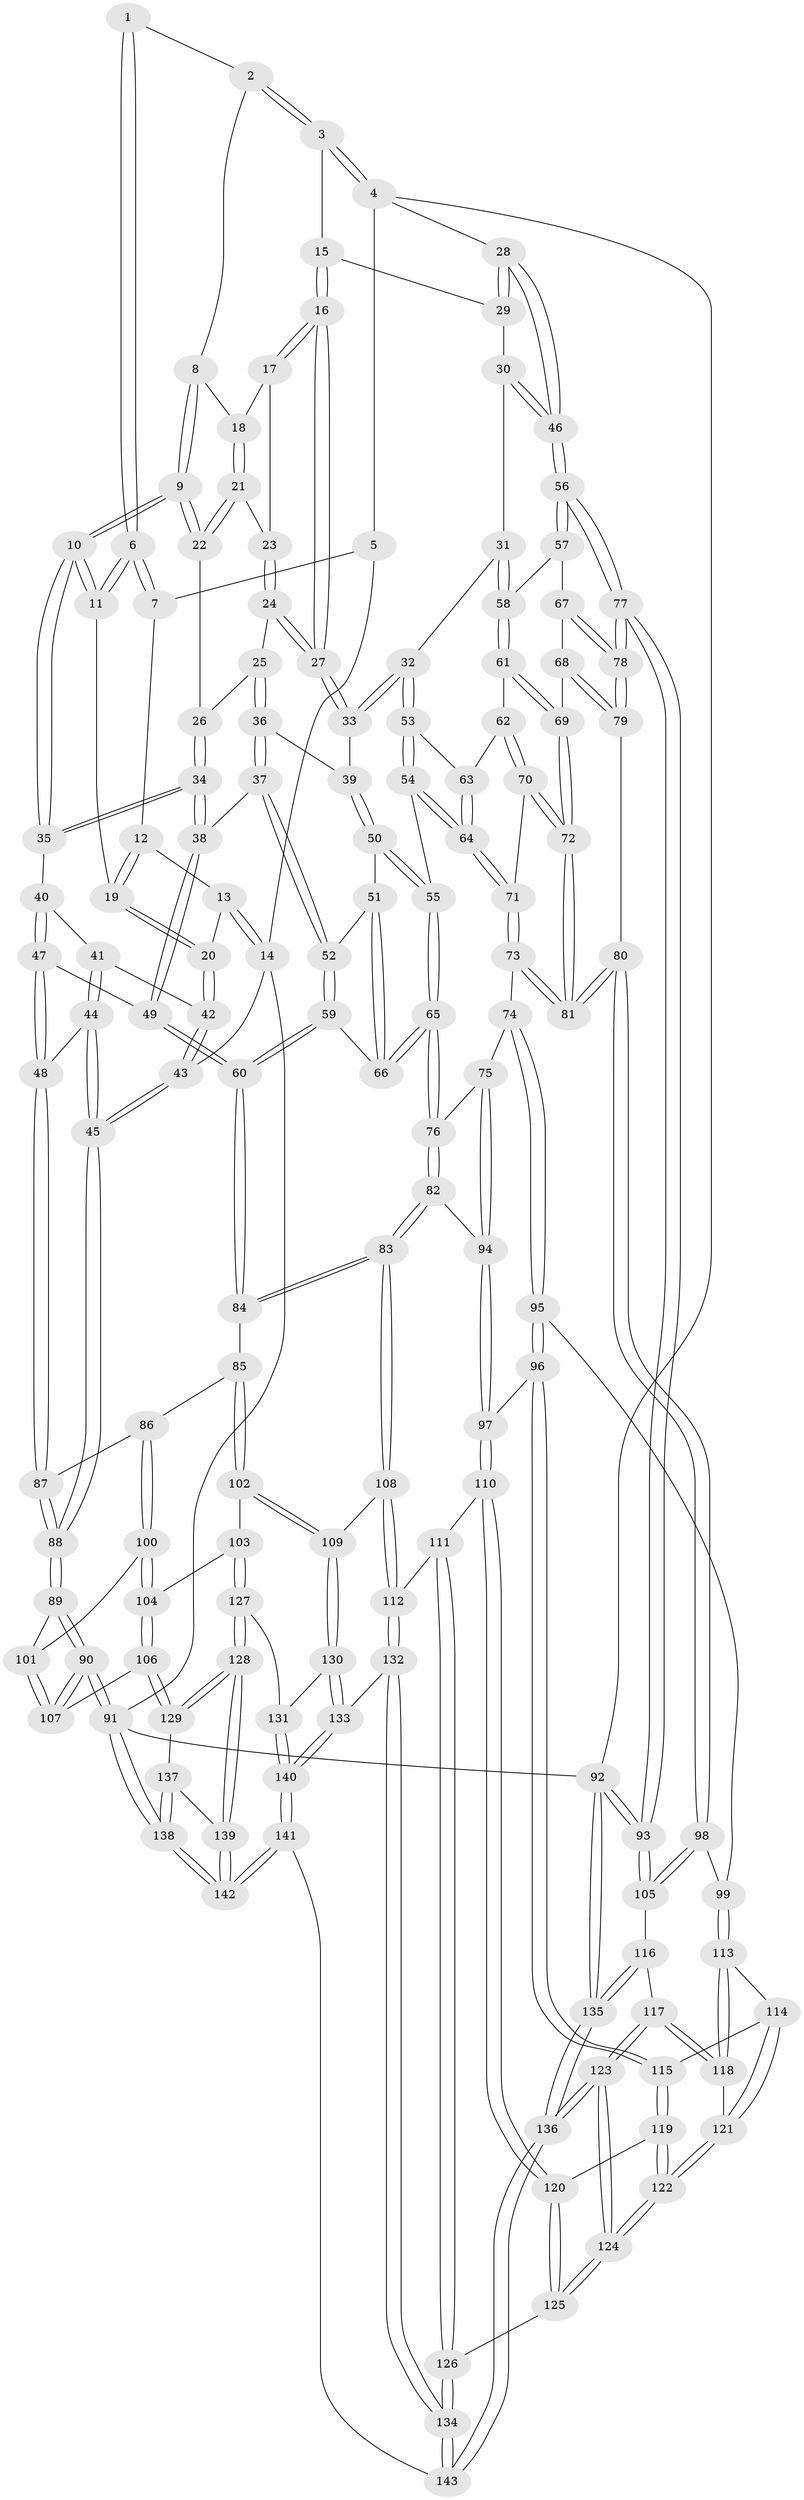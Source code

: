 // Generated by graph-tools (version 1.1) at 2025/27/03/09/25 03:27:06]
// undirected, 143 vertices, 354 edges
graph export_dot {
graph [start="1"]
  node [color=gray90,style=filled];
  1 [pos="+0.31553527473916493+0"];
  2 [pos="+0.5917629939987896+0"];
  3 [pos="+1+0"];
  4 [pos="+1+0"];
  5 [pos="+0.09082073305429163+0"];
  6 [pos="+0.32084886366058774+0.11448173940266654"];
  7 [pos="+0.1365717133923928+0.0024552325748697012"];
  8 [pos="+0.5707206825204647+0"];
  9 [pos="+0.4460469143166686+0.13880618080357895"];
  10 [pos="+0.37387437299052256+0.18650884271273718"];
  11 [pos="+0.34554167481897724+0.1607250741558155"];
  12 [pos="+0.12551514000244146+0.0325783666946716"];
  13 [pos="+0.03500616985805523+0.10139190076387743"];
  14 [pos="+0+0.15102811758224932"];
  15 [pos="+0.8458889775911798+0.1298695158663494"];
  16 [pos="+0.7887947815390122+0.20882955334916484"];
  17 [pos="+0.6507001062778623+0.11290703115236574"];
  18 [pos="+0.6489184637963236+0.11078144864338446"];
  19 [pos="+0.15554341863681936+0.1566295517639046"];
  20 [pos="+0.10762372909567428+0.22574547765669378"];
  21 [pos="+0.5706768441726721+0.1718014896357904"];
  22 [pos="+0.5198260100724998+0.17189687473463336"];
  23 [pos="+0.6176174437504951+0.1946267609978453"];
  24 [pos="+0.642019930601912+0.23219508189275945"];
  25 [pos="+0.6255198675118923+0.24403268348920637"];
  26 [pos="+0.5724534178337558+0.24184794208842295"];
  27 [pos="+0.7838233498523923+0.22872362665121293"];
  28 [pos="+1+0"];
  29 [pos="+0.9647522547041528+0.23468090696894456"];
  30 [pos="+0.9813074907178154+0.2878962463726231"];
  31 [pos="+0.905514909518324+0.3309721798898842"];
  32 [pos="+0.8189435106771639+0.3003886877640406"];
  33 [pos="+0.7861775594658547+0.24515315816488878"];
  34 [pos="+0.5329689066999181+0.31959118870799663"];
  35 [pos="+0.3724023082060029+0.19873983771050246"];
  36 [pos="+0.6031044737791188+0.33788314857827856"];
  37 [pos="+0.5770206490195813+0.34842217274117665"];
  38 [pos="+0.5420711866677788+0.33557442966012113"];
  39 [pos="+0.6672900525846772+0.3443930050358195"];
  40 [pos="+0.35934530151329513+0.22469957546024946"];
  41 [pos="+0.14102271169433822+0.26462660915128844"];
  42 [pos="+0.10735505527643273+0.22676866265387197"];
  43 [pos="+0+0.3210749943784509"];
  44 [pos="+0.1502298902830523+0.32448949623076623"];
  45 [pos="+0+0.4379044983121838"];
  46 [pos="+1+0.30751513348533455"];
  47 [pos="+0.3234433761794584+0.41470765259286463"];
  48 [pos="+0.24312168359242586+0.4598533853932321"];
  49 [pos="+0.42340271690478976+0.45806259057888393"];
  50 [pos="+0.6840225098613489+0.4162346411646719"];
  51 [pos="+0.6652445235549946+0.42361570824907824"];
  52 [pos="+0.5896629148019691+0.42401947235018017"];
  53 [pos="+0.810073188222293+0.3371855067676158"];
  54 [pos="+0.7711000319921968+0.42972478763103156"];
  55 [pos="+0.7110226151441078+0.43270403171974325"];
  56 [pos="+1+0.41173839661427175"];
  57 [pos="+0.9676848911429864+0.41050834501942807"];
  58 [pos="+0.9418658927517616+0.3981739924717338"];
  59 [pos="+0.5610799229427706+0.4911005400978347"];
  60 [pos="+0.48354318183331185+0.5221406020619392"];
  61 [pos="+0.8956511301926319+0.4503089475521048"];
  62 [pos="+0.8868261635520898+0.4519176794007203"];
  63 [pos="+0.8728029108399945+0.4410175782134294"];
  64 [pos="+0.7740212656962722+0.4357664596508199"];
  65 [pos="+0.6688211456080717+0.5397440068219628"];
  66 [pos="+0.6257691926516222+0.5121989944137287"];
  67 [pos="+0.959647727030796+0.5089172972111193"];
  68 [pos="+0.93517789001754+0.5128025839451935"];
  69 [pos="+0.9305850326206662+0.512348516583454"];
  70 [pos="+0.8399181999421524+0.4989294503894409"];
  71 [pos="+0.7947924181070741+0.5000541605891707"];
  72 [pos="+0.8896383135965092+0.5356039715917744"];
  73 [pos="+0.7596849356178215+0.5747835870072326"];
  74 [pos="+0.7504463562581015+0.5791581308725374"];
  75 [pos="+0.6792004477515833+0.5509595437278773"];
  76 [pos="+0.6721294028703966+0.5451384992125793"];
  77 [pos="+1+0.6347949095021272"];
  78 [pos="+1+0.6320521531695791"];
  79 [pos="+0.9437873032724857+0.6541783024472537"];
  80 [pos="+0.9080489752254938+0.6614523729135319"];
  81 [pos="+0.8780262130388978+0.6240393305489241"];
  82 [pos="+0.5150430891605662+0.6541722296349051"];
  83 [pos="+0.4927808041072213+0.6503539819320001"];
  84 [pos="+0.484797531035449+0.6357529813157857"];
  85 [pos="+0.2741127372032979+0.6275852371747245"];
  86 [pos="+0.22424585300882702+0.582211280154847"];
  87 [pos="+0.21871541450557994+0.4939627514907703"];
  88 [pos="+0+0.4558701231293491"];
  89 [pos="+0+0.654672745177656"];
  90 [pos="+0+0.8040530781968235"];
  91 [pos="+0+1"];
  92 [pos="+1+1"];
  93 [pos="+1+0.7634732283030606"];
  94 [pos="+0.6124569859582057+0.6925112250994205"];
  95 [pos="+0.7314060466939037+0.6631037309235823"];
  96 [pos="+0.6752291423347485+0.7174233192471074"];
  97 [pos="+0.6258622275914563+0.7026220928072747"];
  98 [pos="+0.8883896562582978+0.6958136578278847"];
  99 [pos="+0.8342515995601681+0.7181727115252171"];
  100 [pos="+0.14289186128358533+0.665921181268698"];
  101 [pos="+0.12229294485716224+0.6679068022786651"];
  102 [pos="+0.3109660307887902+0.780440230779189"];
  103 [pos="+0.22570046637781746+0.8152122251207703"];
  104 [pos="+0.17122587537985415+0.7952851508842335"];
  105 [pos="+0.926251799101268+0.8177746750577327"];
  106 [pos="+0.07776903959417515+0.84999302193632"];
  107 [pos="+0.04118962043089228+0.8404330430584054"];
  108 [pos="+0.445579119410117+0.7827500551498279"];
  109 [pos="+0.3561417632818121+0.7996822142906544"];
  110 [pos="+0.5742764080620747+0.818815177394855"];
  111 [pos="+0.5559951628539265+0.8257840775824032"];
  112 [pos="+0.47781545008889087+0.8231017319966365"];
  113 [pos="+0.8131332140791105+0.7511633464989361"];
  114 [pos="+0.764397463356637+0.7745273748587506"];
  115 [pos="+0.6854638081793258+0.7407443897972634"];
  116 [pos="+0.9059527283766634+0.8471886392173488"];
  117 [pos="+0.8817599527343325+0.8521242241989422"];
  118 [pos="+0.8412989689650812+0.825390154854424"];
  119 [pos="+0.6733930496739259+0.8116123658512403"];
  120 [pos="+0.6469751771723904+0.8360275103213768"];
  121 [pos="+0.7687561845818587+0.8331380496011331"];
  122 [pos="+0.749957539541906+0.8650458256496422"];
  123 [pos="+0.7804366655443858+0.9611592955431099"];
  124 [pos="+0.7565650807667583+0.9336585442954041"];
  125 [pos="+0.6460020880969993+0.9137844021787627"];
  126 [pos="+0.6118848228022032+0.9352887784276099"];
  127 [pos="+0.22760805899688152+0.9216058468168429"];
  128 [pos="+0.19681934703562698+0.9428906885813501"];
  129 [pos="+0.09942282898665404+0.8941711140108729"];
  130 [pos="+0.34618784248078005+0.8712952736693933"];
  131 [pos="+0.22924076367539478+0.922198721719016"];
  132 [pos="+0.48419619948638143+0.9425698036138372"];
  133 [pos="+0.3576434113623654+0.9475705153683721"];
  134 [pos="+0.5420912912679197+1"];
  135 [pos="+1+1"];
  136 [pos="+0.8576584869716872+1"];
  137 [pos="+0.09016088670194798+0.9401256253630402"];
  138 [pos="+0+1"];
  139 [pos="+0.17148438763800472+1"];
  140 [pos="+0.3257245223214719+0.9873094373848338"];
  141 [pos="+0.3163763308788975+1"];
  142 [pos="+0.14238635275554945+1"];
  143 [pos="+0.5602263485324769+1"];
  1 -- 2;
  1 -- 6;
  1 -- 6;
  2 -- 3;
  2 -- 3;
  2 -- 8;
  3 -- 4;
  3 -- 4;
  3 -- 15;
  4 -- 5;
  4 -- 28;
  4 -- 92;
  5 -- 7;
  5 -- 14;
  6 -- 7;
  6 -- 7;
  6 -- 11;
  6 -- 11;
  7 -- 12;
  8 -- 9;
  8 -- 9;
  8 -- 18;
  9 -- 10;
  9 -- 10;
  9 -- 22;
  9 -- 22;
  10 -- 11;
  10 -- 11;
  10 -- 35;
  10 -- 35;
  11 -- 19;
  12 -- 13;
  12 -- 19;
  12 -- 19;
  13 -- 14;
  13 -- 14;
  13 -- 20;
  14 -- 43;
  14 -- 91;
  15 -- 16;
  15 -- 16;
  15 -- 29;
  16 -- 17;
  16 -- 17;
  16 -- 27;
  16 -- 27;
  17 -- 18;
  17 -- 23;
  18 -- 21;
  18 -- 21;
  19 -- 20;
  19 -- 20;
  20 -- 42;
  20 -- 42;
  21 -- 22;
  21 -- 22;
  21 -- 23;
  22 -- 26;
  23 -- 24;
  23 -- 24;
  24 -- 25;
  24 -- 27;
  24 -- 27;
  25 -- 26;
  25 -- 36;
  25 -- 36;
  26 -- 34;
  26 -- 34;
  27 -- 33;
  27 -- 33;
  28 -- 29;
  28 -- 29;
  28 -- 46;
  28 -- 46;
  29 -- 30;
  30 -- 31;
  30 -- 46;
  30 -- 46;
  31 -- 32;
  31 -- 58;
  31 -- 58;
  32 -- 33;
  32 -- 33;
  32 -- 53;
  32 -- 53;
  33 -- 39;
  34 -- 35;
  34 -- 35;
  34 -- 38;
  34 -- 38;
  35 -- 40;
  36 -- 37;
  36 -- 37;
  36 -- 39;
  37 -- 38;
  37 -- 52;
  37 -- 52;
  38 -- 49;
  38 -- 49;
  39 -- 50;
  39 -- 50;
  40 -- 41;
  40 -- 47;
  40 -- 47;
  41 -- 42;
  41 -- 44;
  41 -- 44;
  42 -- 43;
  42 -- 43;
  43 -- 45;
  43 -- 45;
  44 -- 45;
  44 -- 45;
  44 -- 48;
  45 -- 88;
  45 -- 88;
  46 -- 56;
  46 -- 56;
  47 -- 48;
  47 -- 48;
  47 -- 49;
  48 -- 87;
  48 -- 87;
  49 -- 60;
  49 -- 60;
  50 -- 51;
  50 -- 55;
  50 -- 55;
  51 -- 52;
  51 -- 66;
  51 -- 66;
  52 -- 59;
  52 -- 59;
  53 -- 54;
  53 -- 54;
  53 -- 63;
  54 -- 55;
  54 -- 64;
  54 -- 64;
  55 -- 65;
  55 -- 65;
  56 -- 57;
  56 -- 57;
  56 -- 77;
  56 -- 77;
  57 -- 58;
  57 -- 67;
  58 -- 61;
  58 -- 61;
  59 -- 60;
  59 -- 60;
  59 -- 66;
  60 -- 84;
  60 -- 84;
  61 -- 62;
  61 -- 69;
  61 -- 69;
  62 -- 63;
  62 -- 70;
  62 -- 70;
  63 -- 64;
  63 -- 64;
  64 -- 71;
  64 -- 71;
  65 -- 66;
  65 -- 66;
  65 -- 76;
  65 -- 76;
  67 -- 68;
  67 -- 78;
  67 -- 78;
  68 -- 69;
  68 -- 79;
  68 -- 79;
  69 -- 72;
  69 -- 72;
  70 -- 71;
  70 -- 72;
  70 -- 72;
  71 -- 73;
  71 -- 73;
  72 -- 81;
  72 -- 81;
  73 -- 74;
  73 -- 81;
  73 -- 81;
  74 -- 75;
  74 -- 95;
  74 -- 95;
  75 -- 76;
  75 -- 94;
  75 -- 94;
  76 -- 82;
  76 -- 82;
  77 -- 78;
  77 -- 78;
  77 -- 93;
  77 -- 93;
  78 -- 79;
  78 -- 79;
  79 -- 80;
  80 -- 81;
  80 -- 81;
  80 -- 98;
  80 -- 98;
  82 -- 83;
  82 -- 83;
  82 -- 94;
  83 -- 84;
  83 -- 84;
  83 -- 108;
  83 -- 108;
  84 -- 85;
  85 -- 86;
  85 -- 102;
  85 -- 102;
  86 -- 87;
  86 -- 100;
  86 -- 100;
  87 -- 88;
  87 -- 88;
  88 -- 89;
  88 -- 89;
  89 -- 90;
  89 -- 90;
  89 -- 101;
  90 -- 91;
  90 -- 91;
  90 -- 107;
  90 -- 107;
  91 -- 138;
  91 -- 138;
  91 -- 92;
  92 -- 93;
  92 -- 93;
  92 -- 135;
  92 -- 135;
  93 -- 105;
  93 -- 105;
  94 -- 97;
  94 -- 97;
  95 -- 96;
  95 -- 96;
  95 -- 99;
  96 -- 97;
  96 -- 115;
  96 -- 115;
  97 -- 110;
  97 -- 110;
  98 -- 99;
  98 -- 105;
  98 -- 105;
  99 -- 113;
  99 -- 113;
  100 -- 101;
  100 -- 104;
  100 -- 104;
  101 -- 107;
  101 -- 107;
  102 -- 103;
  102 -- 109;
  102 -- 109;
  103 -- 104;
  103 -- 127;
  103 -- 127;
  104 -- 106;
  104 -- 106;
  105 -- 116;
  106 -- 107;
  106 -- 129;
  106 -- 129;
  108 -- 109;
  108 -- 112;
  108 -- 112;
  109 -- 130;
  109 -- 130;
  110 -- 111;
  110 -- 120;
  110 -- 120;
  111 -- 112;
  111 -- 126;
  111 -- 126;
  112 -- 132;
  112 -- 132;
  113 -- 114;
  113 -- 118;
  113 -- 118;
  114 -- 115;
  114 -- 121;
  114 -- 121;
  115 -- 119;
  115 -- 119;
  116 -- 117;
  116 -- 135;
  116 -- 135;
  117 -- 118;
  117 -- 118;
  117 -- 123;
  117 -- 123;
  118 -- 121;
  119 -- 120;
  119 -- 122;
  119 -- 122;
  120 -- 125;
  120 -- 125;
  121 -- 122;
  121 -- 122;
  122 -- 124;
  122 -- 124;
  123 -- 124;
  123 -- 124;
  123 -- 136;
  123 -- 136;
  124 -- 125;
  124 -- 125;
  125 -- 126;
  126 -- 134;
  126 -- 134;
  127 -- 128;
  127 -- 128;
  127 -- 131;
  128 -- 129;
  128 -- 129;
  128 -- 139;
  128 -- 139;
  129 -- 137;
  130 -- 131;
  130 -- 133;
  130 -- 133;
  131 -- 140;
  131 -- 140;
  132 -- 133;
  132 -- 134;
  132 -- 134;
  133 -- 140;
  133 -- 140;
  134 -- 143;
  134 -- 143;
  135 -- 136;
  135 -- 136;
  136 -- 143;
  136 -- 143;
  137 -- 138;
  137 -- 138;
  137 -- 139;
  138 -- 142;
  138 -- 142;
  139 -- 142;
  139 -- 142;
  140 -- 141;
  140 -- 141;
  141 -- 142;
  141 -- 142;
  141 -- 143;
}

